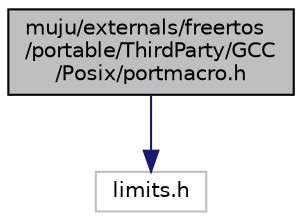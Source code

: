 digraph "muju/externals/freertos/portable/ThirdParty/GCC/Posix/portmacro.h"
{
  edge [fontname="Helvetica",fontsize="10",labelfontname="Helvetica",labelfontsize="10"];
  node [fontname="Helvetica",fontsize="10",shape=record];
  Node0 [label="muju/externals/freertos\l/portable/ThirdParty/GCC\l/Posix/portmacro.h",height=0.2,width=0.4,color="black", fillcolor="grey75", style="filled", fontcolor="black"];
  Node0 -> Node1 [color="midnightblue",fontsize="10",style="solid"];
  Node1 [label="limits.h",height=0.2,width=0.4,color="grey75", fillcolor="white", style="filled"];
}
